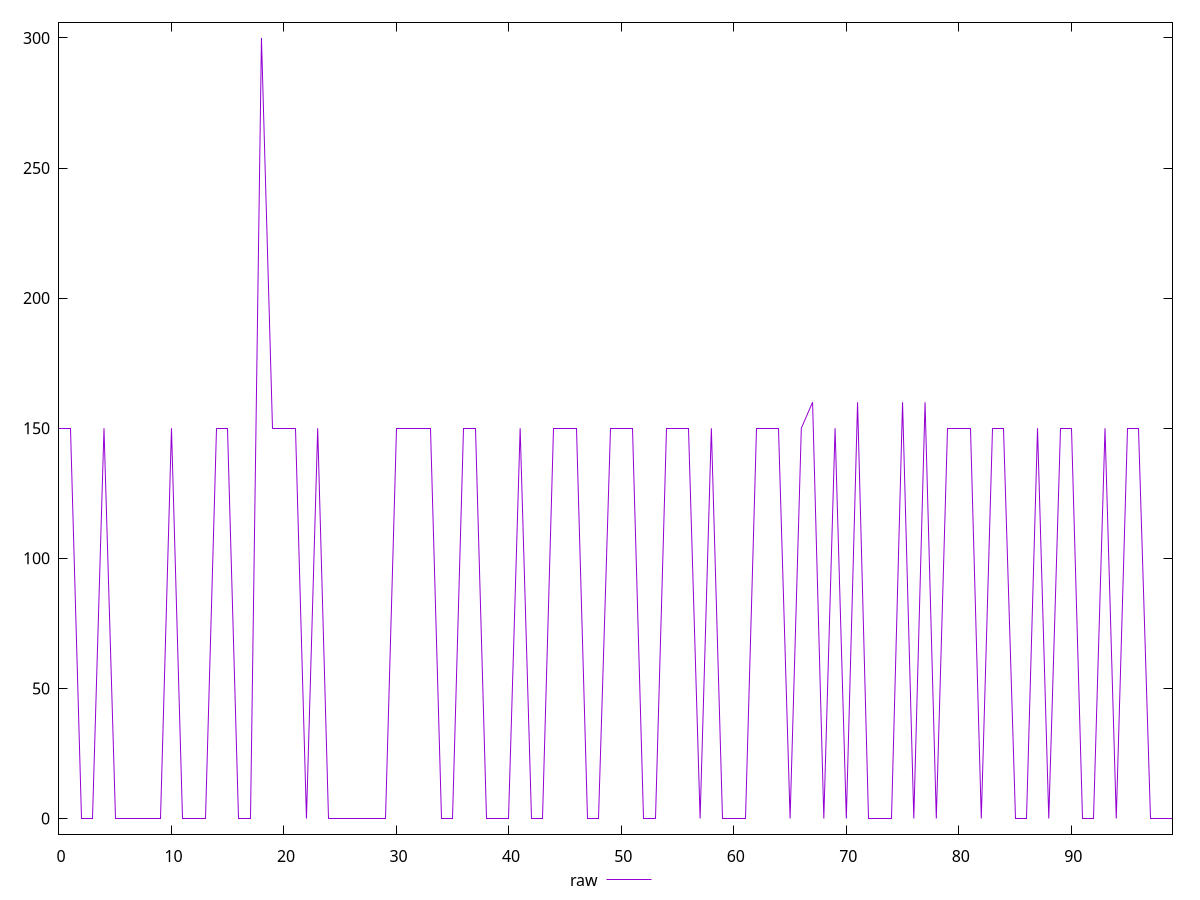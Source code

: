 reset

$raw <<EOF
0 150
1 150
2 0
3 0
4 150
5 0
6 0
7 0
8 0
9 0
10 150
11 0
12 0
13 0
14 150
15 150
16 0
17 0
18 300
19 150
20 150
21 150
22 0
23 150
24 0
25 0
26 0
27 0
28 0
29 0
30 150
31 150
32 150
33 150
34 0
35 0
36 150
37 150
38 0
39 0
40 0
41 150
42 0
43 0
44 150
45 150
46 150
47 0
48 0
49 150
50 150
51 150
52 0
53 0
54 150
55 150
56 150
57 0
58 150
59 0
60 0
61 0
62 150
63 150
64 150
65 0
66 150
67 160
68 0
69 150
70 0
71 160
72 0
73 0
74 0
75 160
76 0
77 160
78 0
79 150
80 150
81 150
82 0
83 150
84 150
85 0
86 0
87 150
88 0
89 150
90 150
91 0
92 0
93 150
94 0
95 150
96 150
97 0
98 0
99 0
EOF

set key outside below
set xrange [0:99]
set yrange [-6:306]
set trange [-6:306]
set terminal svg size 640, 500 enhanced background rgb 'white'
set output "report_00018_2021-02-10T15-25-16.877Z/uses-http2/samples/pages+cached/raw/values.svg"

plot $raw title "raw" with line

reset
